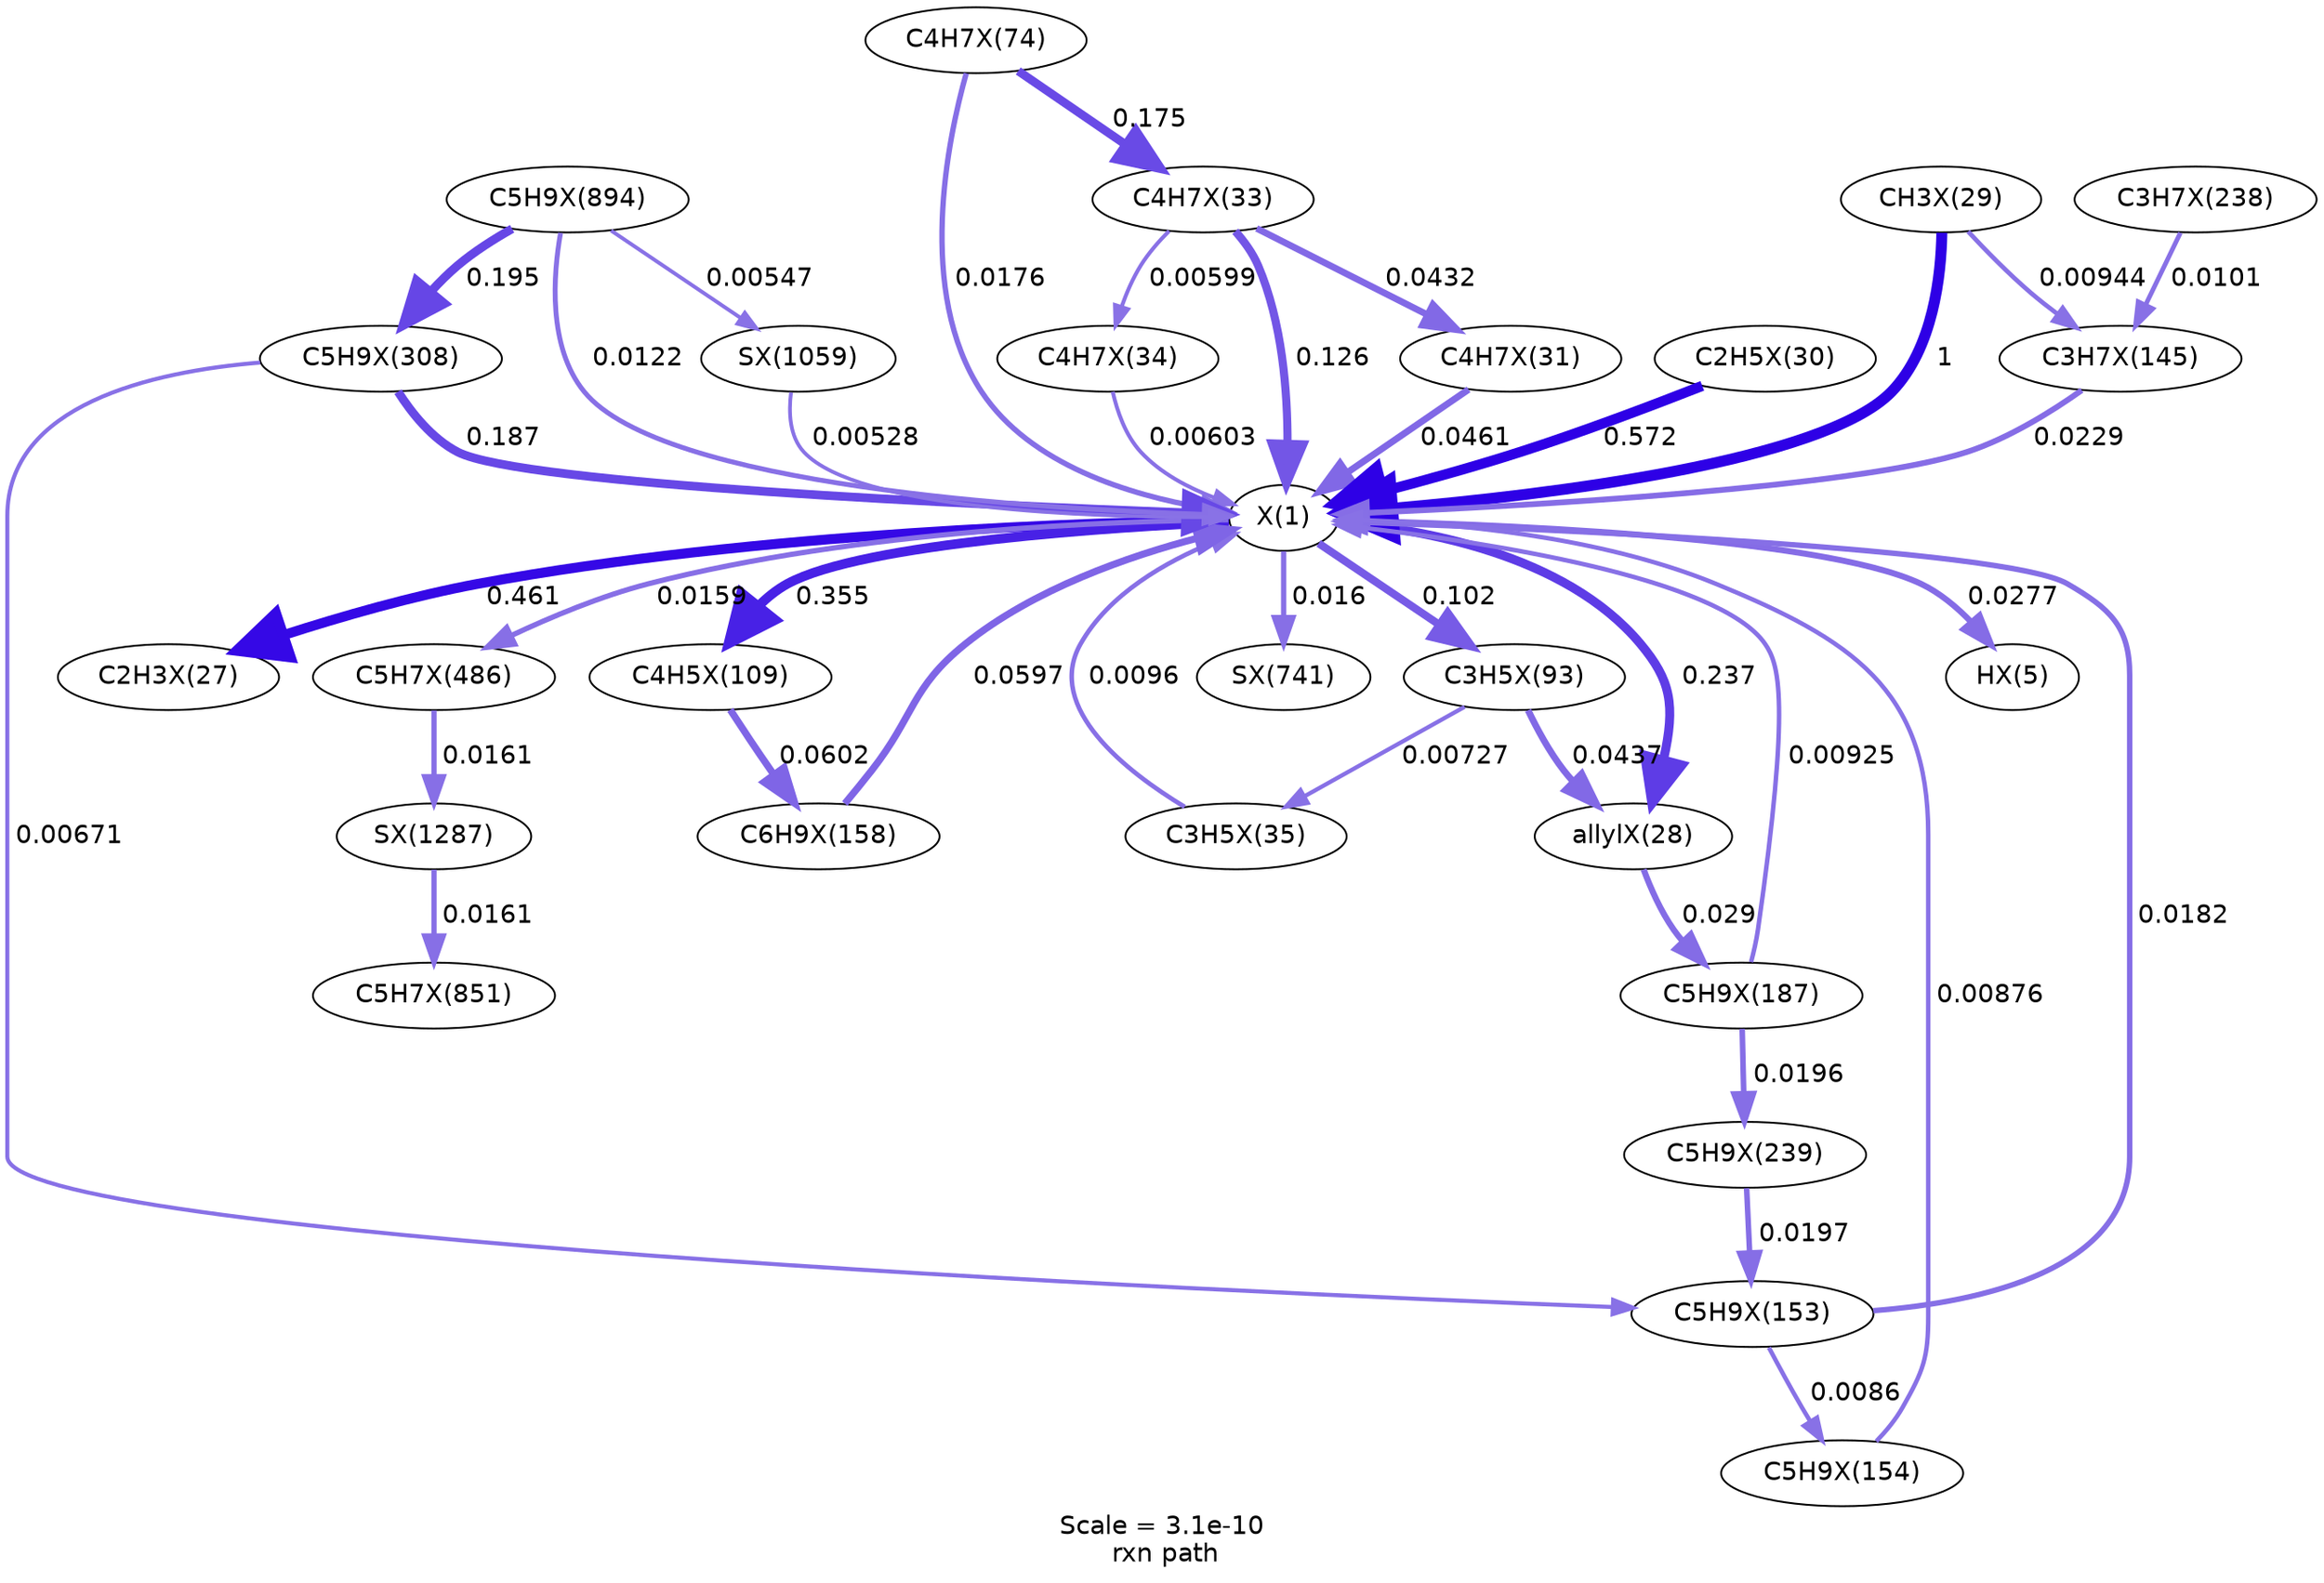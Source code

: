 digraph reaction_paths {
center=1;
s98 -> s99[fontname="Helvetica", style="setlinewidth(3.29)", arrowsize=1.65, color="0.7, 0.528, 0.9"
, label=" 0.0277"];
s98 -> s100[fontname="Helvetica", style="setlinewidth(5.42)", arrowsize=2.71, color="0.7, 0.961, 0.9"
, label=" 0.461"];
s104 -> s98[fontname="Helvetica", style="setlinewidth(3.68)", arrowsize=1.84, color="0.7, 0.546, 0.9"
, label=" 0.0461"];
s106 -> s98[fontname="Helvetica", style="setlinewidth(4.44)", arrowsize=2.22, color="0.7, 0.626, 0.9"
, label=" 0.126"];
s107 -> s98[fontname="Helvetica", style="setlinewidth(2.14)", arrowsize=1.07, color="0.7, 0.506, 0.9"
, label=" 0.00603"];
s113 -> s98[fontname="Helvetica", style="setlinewidth(2.95)", arrowsize=1.48, color="0.7, 0.518, 0.9"
, label=" 0.0176"];
s103 -> s98[fontname="Helvetica", style="setlinewidth(5.58)", arrowsize=2.79, color="0.7, 1.07, 0.9"
, label=" 0.572"];
s102 -> s98[fontname="Helvetica", style="setlinewidth(6)", arrowsize=3, color="0.7, 1.5, 0.9"
, label=" 1"];
s98 -> s116[fontname="Helvetica", style="setlinewidth(5.22)", arrowsize=2.61, color="0.7, 0.855, 0.9"
, label=" 0.355"];
s98 -> s101[fontname="Helvetica", style="setlinewidth(4.91)", arrowsize=2.46, color="0.7, 0.737, 0.9"
, label=" 0.237"];
s98 -> s115[fontname="Helvetica", style="setlinewidth(4.28)", arrowsize=2.14, color="0.7, 0.602, 0.9"
, label=" 0.102"];
s108 -> s98[fontname="Helvetica", style="setlinewidth(2.49)", arrowsize=1.25, color="0.7, 0.51, 0.9"
, label=" 0.0096"];
s123 -> s98[fontname="Helvetica", style="setlinewidth(3.15)", arrowsize=1.57, color="0.7, 0.523, 0.9"
, label=" 0.0229"];
s129 -> s98[fontname="Helvetica", style="setlinewidth(3.87)", arrowsize=1.94, color="0.7, 0.56, 0.9"
, label=" 0.0597"];
s141 -> s98[fontname="Helvetica", style="setlinewidth(4.73)", arrowsize=2.37, color="0.7, 0.687, 0.9"
, label=" 0.187"];
s127 -> s98[fontname="Helvetica", style="setlinewidth(2.98)", arrowsize=1.49, color="0.7, 0.518, 0.9"
, label=" 0.0182"];
s168 -> s98[fontname="Helvetica", style="setlinewidth(2.67)", arrowsize=1.34, color="0.7, 0.512, 0.9"
, label=" 0.0122"];
s128 -> s98[fontname="Helvetica", style="setlinewidth(2.42)", arrowsize=1.21, color="0.7, 0.509, 0.9"
, label=" 0.00876"];
s98 -> s158[fontname="Helvetica", style="setlinewidth(2.87)", arrowsize=1.44, color="0.7, 0.516, 0.9"
, label=" 0.0159"];
s98 -> s165[fontname="Helvetica", style="setlinewidth(2.88)", arrowsize=1.44, color="0.7, 0.516, 0.9"
, label=" 0.016"];
s169 -> s98[fontname="Helvetica", style="setlinewidth(2.04)", arrowsize=1.02, color="0.7, 0.505, 0.9"
, label=" 0.00528"];
s130 -> s98[fontname="Helvetica", style="setlinewidth(2.46)", arrowsize=1.23, color="0.7, 0.509, 0.9"
, label=" 0.00925"];
s106 -> s104[fontname="Helvetica", style="setlinewidth(3.63)", arrowsize=1.81, color="0.7, 0.543, 0.9"
, label=" 0.0432"];
s106 -> s107[fontname="Helvetica", style="setlinewidth(2.14)", arrowsize=1.07, color="0.7, 0.506, 0.9"
, label=" 0.00599"];
s113 -> s106[fontname="Helvetica", style="setlinewidth(4.68)", arrowsize=2.34, color="0.7, 0.675, 0.9"
, label=" 0.175"];
s102 -> s123[fontname="Helvetica", style="setlinewidth(2.48)", arrowsize=1.24, color="0.7, 0.509, 0.9"
, label=" 0.00944"];
s116 -> s129[fontname="Helvetica", style="setlinewidth(3.88)", arrowsize=1.94, color="0.7, 0.56, 0.9"
, label=" 0.0602"];
s115 -> s101[fontname="Helvetica", style="setlinewidth(3.64)", arrowsize=1.82, color="0.7, 0.544, 0.9"
, label=" 0.0437"];
s101 -> s130[fontname="Helvetica", style="setlinewidth(3.33)", arrowsize=1.66, color="0.7, 0.529, 0.9"
, label=" 0.029"];
s115 -> s108[fontname="Helvetica", style="setlinewidth(2.28)", arrowsize=1.14, color="0.7, 0.507, 0.9"
, label=" 0.00727"];
s131 -> s123[fontname="Helvetica", style="setlinewidth(2.53)", arrowsize=1.26, color="0.7, 0.51, 0.9"
, label=" 0.0101"];
s141 -> s127[fontname="Helvetica", style="setlinewidth(2.22)", arrowsize=1.11, color="0.7, 0.507, 0.9"
, label=" 0.00671"];
s168 -> s141[fontname="Helvetica", style="setlinewidth(4.77)", arrowsize=2.38, color="0.7, 0.695, 0.9"
, label=" 0.195"];
s132 -> s127[fontname="Helvetica", style="setlinewidth(3.04)", arrowsize=1.52, color="0.7, 0.52, 0.9"
, label=" 0.0197"];
s127 -> s128[fontname="Helvetica", style="setlinewidth(2.41)", arrowsize=1.2, color="0.7, 0.509, 0.9"
, label=" 0.0086"];
s130 -> s132[fontname="Helvetica", style="setlinewidth(3.03)", arrowsize=1.52, color="0.7, 0.52, 0.9"
, label=" 0.0196"];
s168 -> s169[fontname="Helvetica", style="setlinewidth(2.07)", arrowsize=1.03, color="0.7, 0.505, 0.9"
, label=" 0.00547"];
s158 -> s172[fontname="Helvetica", style="setlinewidth(2.88)", arrowsize=1.44, color="0.7, 0.516, 0.9"
, label=" 0.0161"];
s172 -> s167[fontname="Helvetica", style="setlinewidth(2.88)", arrowsize=1.44, color="0.7, 0.516, 0.9"
, label=" 0.0161"];
s98 [ fontname="Helvetica", label="X(1)"];
s99 [ fontname="Helvetica", label="HX(5)"];
s100 [ fontname="Helvetica", label="C2H3X(27)"];
s101 [ fontname="Helvetica", label="allylX(28)"];
s102 [ fontname="Helvetica", label="CH3X(29)"];
s103 [ fontname="Helvetica", label="C2H5X(30)"];
s104 [ fontname="Helvetica", label="C4H7X(31)"];
s106 [ fontname="Helvetica", label="C4H7X(33)"];
s107 [ fontname="Helvetica", label="C4H7X(34)"];
s108 [ fontname="Helvetica", label="C3H5X(35)"];
s113 [ fontname="Helvetica", label="C4H7X(74)"];
s115 [ fontname="Helvetica", label="C3H5X(93)"];
s116 [ fontname="Helvetica", label="C4H5X(109)"];
s123 [ fontname="Helvetica", label="C3H7X(145)"];
s127 [ fontname="Helvetica", label="C5H9X(153)"];
s128 [ fontname="Helvetica", label="C5H9X(154)"];
s129 [ fontname="Helvetica", label="C6H9X(158)"];
s130 [ fontname="Helvetica", label="C5H9X(187)"];
s131 [ fontname="Helvetica", label="C3H7X(238)"];
s132 [ fontname="Helvetica", label="C5H9X(239)"];
s141 [ fontname="Helvetica", label="C5H9X(308)"];
s158 [ fontname="Helvetica", label="C5H7X(486)"];
s165 [ fontname="Helvetica", label="SX(741)"];
s167 [ fontname="Helvetica", label="C5H7X(851)"];
s168 [ fontname="Helvetica", label="C5H9X(894)"];
s169 [ fontname="Helvetica", label="SX(1059)"];
s172 [ fontname="Helvetica", label="SX(1287)"];
 label = "Scale = 3.1e-10\l rxn path";
 fontname = "Helvetica";
}
